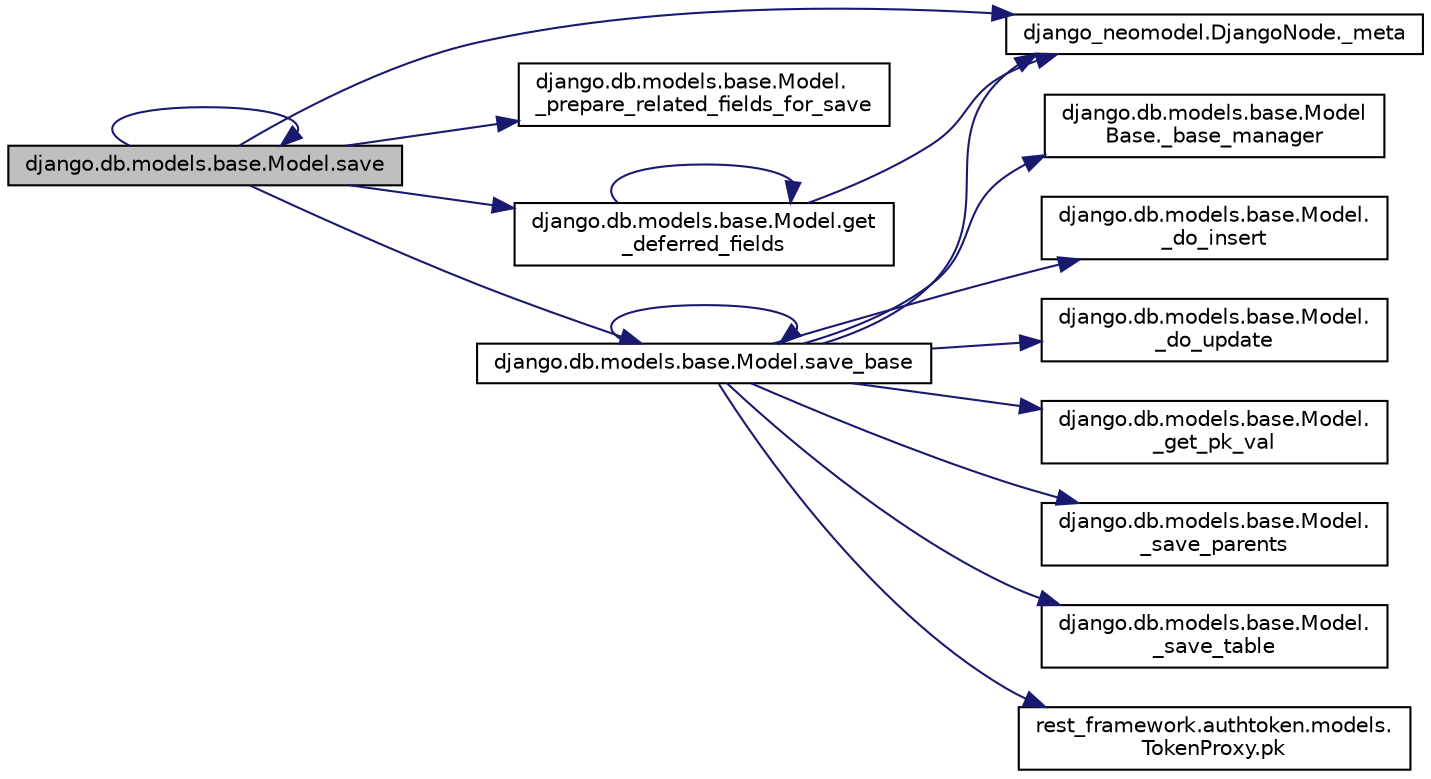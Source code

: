 digraph "django.db.models.base.Model.save"
{
 // LATEX_PDF_SIZE
  edge [fontname="Helvetica",fontsize="10",labelfontname="Helvetica",labelfontsize="10"];
  node [fontname="Helvetica",fontsize="10",shape=record];
  rankdir="LR";
  Node1 [label="django.db.models.base.Model.save",height=0.2,width=0.4,color="black", fillcolor="grey75", style="filled", fontcolor="black",tooltip=" "];
  Node1 -> Node2 [color="midnightblue",fontsize="10",style="solid",fontname="Helvetica"];
  Node2 [label="django_neomodel.DjangoNode._meta",height=0.2,width=0.4,color="black", fillcolor="white", style="filled",URL="$dc/dc5/classdjango__neomodel_1_1_django_node.html#abd0c469b835cfd2c9903601051c67742",tooltip=" "];
  Node1 -> Node3 [color="midnightblue",fontsize="10",style="solid",fontname="Helvetica"];
  Node3 [label="django.db.models.base.Model.\l_prepare_related_fields_for_save",height=0.2,width=0.4,color="black", fillcolor="white", style="filled",URL="$da/d39/classdjango_1_1db_1_1models_1_1base_1_1_model.html#ac79dc56d534f4a7a1699c5318ef60811",tooltip=" "];
  Node1 -> Node4 [color="midnightblue",fontsize="10",style="solid",fontname="Helvetica"];
  Node4 [label="django.db.models.base.Model.get\l_deferred_fields",height=0.2,width=0.4,color="black", fillcolor="white", style="filled",URL="$da/d39/classdjango_1_1db_1_1models_1_1base_1_1_model.html#ad55d34a438b882733e8ad75cef598e49",tooltip=" "];
  Node4 -> Node2 [color="midnightblue",fontsize="10",style="solid",fontname="Helvetica"];
  Node4 -> Node4 [color="midnightblue",fontsize="10",style="solid",fontname="Helvetica"];
  Node1 -> Node1 [color="midnightblue",fontsize="10",style="solid",fontname="Helvetica"];
  Node1 -> Node5 [color="midnightblue",fontsize="10",style="solid",fontname="Helvetica"];
  Node5 [label="django.db.models.base.Model.save_base",height=0.2,width=0.4,color="black", fillcolor="white", style="filled",URL="$da/d39/classdjango_1_1db_1_1models_1_1base_1_1_model.html#ab4f13359bb377857f43dec049be271ee",tooltip=" "];
  Node5 -> Node6 [color="midnightblue",fontsize="10",style="solid",fontname="Helvetica"];
  Node6 [label="django.db.models.base.Model\lBase._base_manager",height=0.2,width=0.4,color="black", fillcolor="white", style="filled",URL="$d7/d92/classdjango_1_1db_1_1models_1_1base_1_1_model_base.html#ad149753b1ab74049e1e879a9f35f8afc",tooltip=" "];
  Node5 -> Node7 [color="midnightblue",fontsize="10",style="solid",fontname="Helvetica"];
  Node7 [label="django.db.models.base.Model.\l_do_insert",height=0.2,width=0.4,color="black", fillcolor="white", style="filled",URL="$da/d39/classdjango_1_1db_1_1models_1_1base_1_1_model.html#aa88b784da24a1bda8318d0c3f09ddd39",tooltip=" "];
  Node5 -> Node8 [color="midnightblue",fontsize="10",style="solid",fontname="Helvetica"];
  Node8 [label="django.db.models.base.Model.\l_do_update",height=0.2,width=0.4,color="black", fillcolor="white", style="filled",URL="$da/d39/classdjango_1_1db_1_1models_1_1base_1_1_model.html#ad08b19056308dc3525849f3ae8aa5ae4",tooltip=" "];
  Node5 -> Node9 [color="midnightblue",fontsize="10",style="solid",fontname="Helvetica"];
  Node9 [label="django.db.models.base.Model.\l_get_pk_val",height=0.2,width=0.4,color="black", fillcolor="white", style="filled",URL="$da/d39/classdjango_1_1db_1_1models_1_1base_1_1_model.html#a4a693bb7b8bb65b5749c44f0746b1130",tooltip=" "];
  Node5 -> Node2 [color="midnightblue",fontsize="10",style="solid",fontname="Helvetica"];
  Node5 -> Node10 [color="midnightblue",fontsize="10",style="solid",fontname="Helvetica"];
  Node10 [label="django.db.models.base.Model.\l_save_parents",height=0.2,width=0.4,color="black", fillcolor="white", style="filled",URL="$da/d39/classdjango_1_1db_1_1models_1_1base_1_1_model.html#a1f0111872baa460f37e45c14ac958a66",tooltip=" "];
  Node5 -> Node11 [color="midnightblue",fontsize="10",style="solid",fontname="Helvetica"];
  Node11 [label="django.db.models.base.Model.\l_save_table",height=0.2,width=0.4,color="black", fillcolor="white", style="filled",URL="$da/d39/classdjango_1_1db_1_1models_1_1base_1_1_model.html#a2c8cc50ad7453c1f80ec9c5eaca9db57",tooltip=" "];
  Node5 -> Node12 [color="midnightblue",fontsize="10",style="solid",fontname="Helvetica"];
  Node12 [label="rest_framework.authtoken.models.\lTokenProxy.pk",height=0.2,width=0.4,color="black", fillcolor="white", style="filled",URL="$d5/d84/classrest__framework_1_1authtoken_1_1models_1_1_token_proxy.html#a46a251450477842796e2d6a717d126bf",tooltip=" "];
  Node5 -> Node5 [color="midnightblue",fontsize="10",style="solid",fontname="Helvetica"];
}
